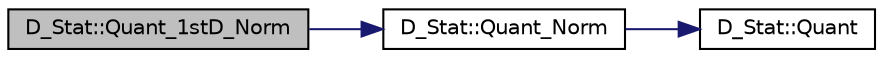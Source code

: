 digraph "D_Stat::Quant_1stD_Norm"
{
 // LATEX_PDF_SIZE
  edge [fontname="Helvetica",fontsize="10",labelfontname="Helvetica",labelfontsize="10"];
  node [fontname="Helvetica",fontsize="10",shape=record];
  rankdir="LR";
  Node1 [label="D_Stat::Quant_1stD_Norm",height=0.2,width=0.4,color="black", fillcolor="grey75", style="filled", fontcolor="black",tooltip=" "];
  Node1 -> Node2 [color="midnightblue",fontsize="10",style="solid",fontname="Helvetica"];
  Node2 [label="D_Stat::Quant_Norm",height=0.2,width=0.4,color="black", fillcolor="white", style="filled",URL="$class_d___stat.html#a0f7902a94ead679ce1d22217c3bb7dd3",tooltip=" "];
  Node2 -> Node3 [color="midnightblue",fontsize="10",style="solid",fontname="Helvetica"];
  Node3 [label="D_Stat::Quant",height=0.2,width=0.4,color="black", fillcolor="white", style="filled",URL="$class_d___stat.html#a481cfdd09c9550b93d6ac540ab59a90f",tooltip=" "];
}
